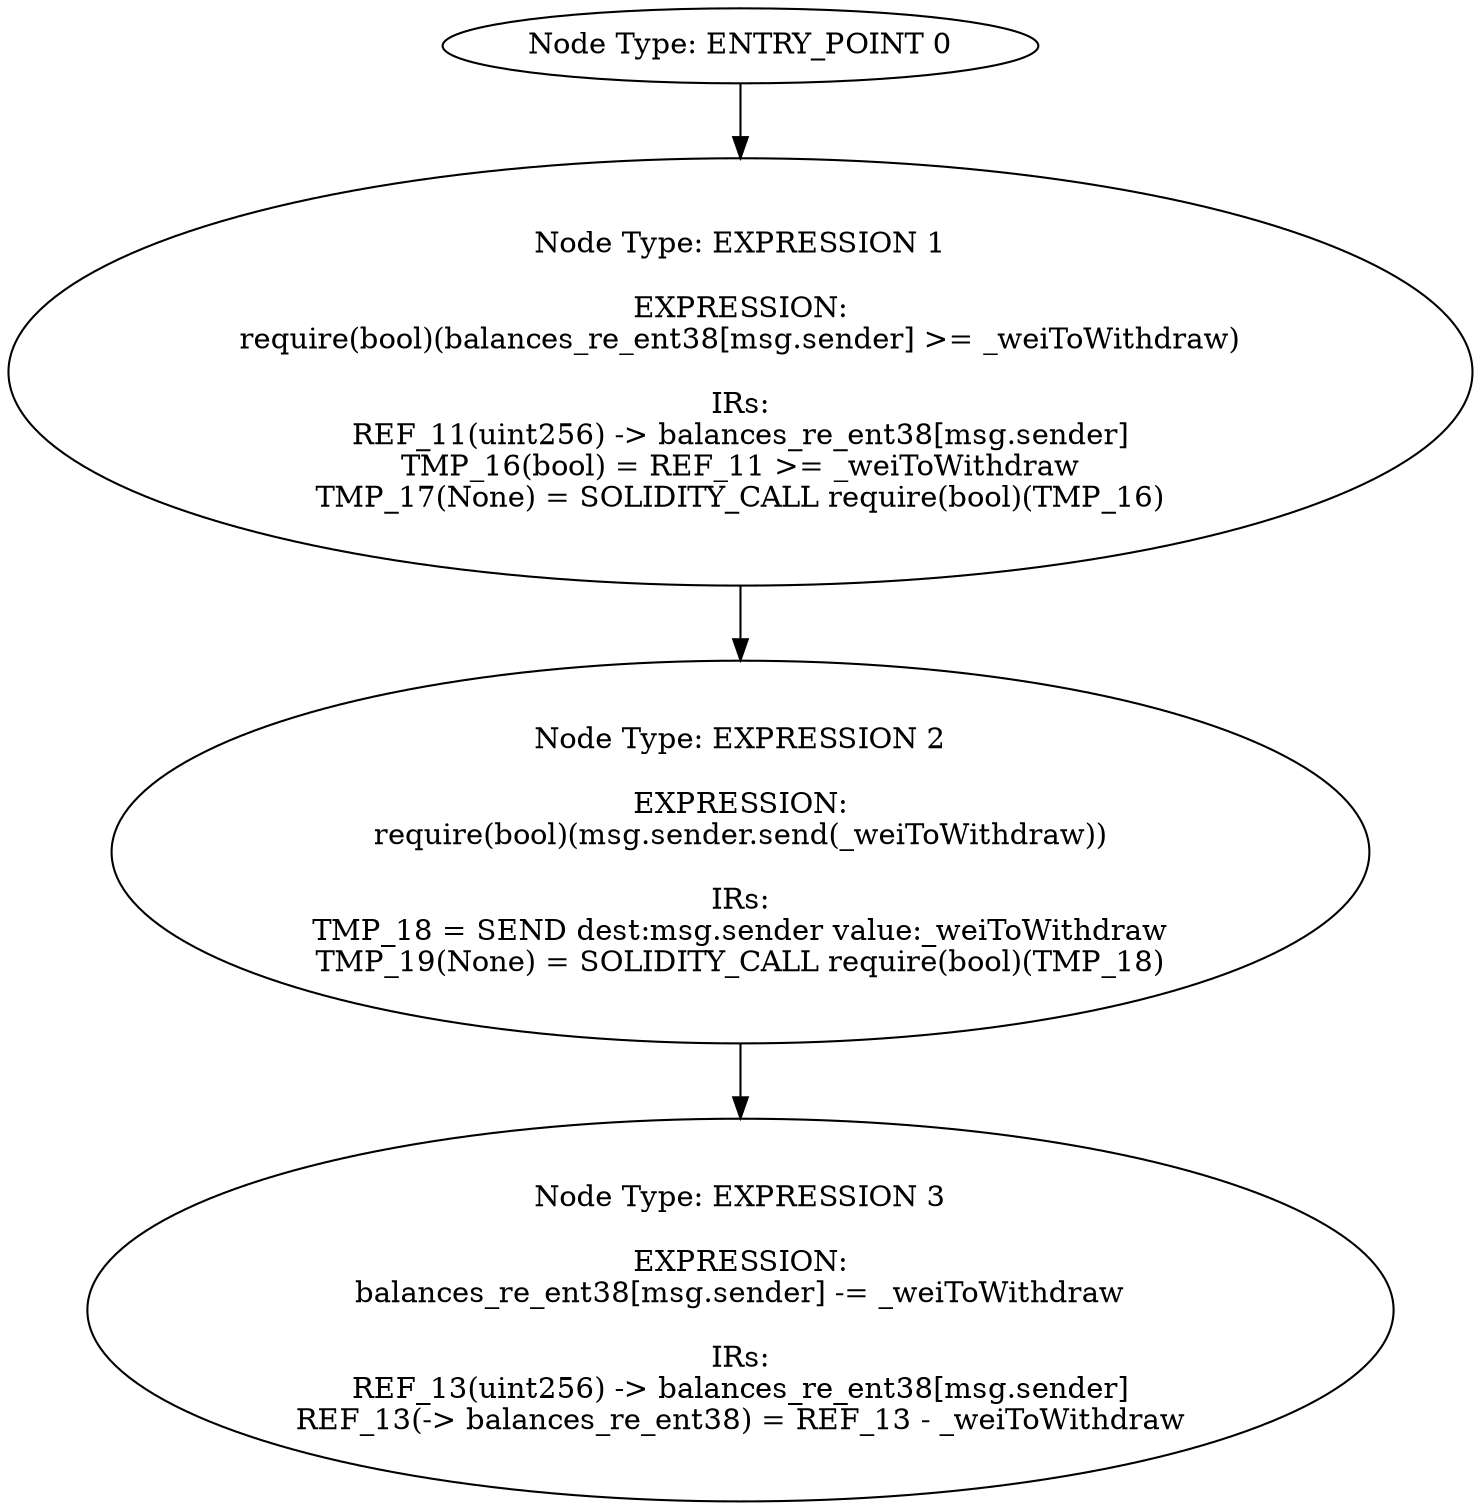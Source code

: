 digraph{
0[label="Node Type: ENTRY_POINT 0
"];
0->1;
1[label="Node Type: EXPRESSION 1

EXPRESSION:
require(bool)(balances_re_ent38[msg.sender] >= _weiToWithdraw)

IRs:
REF_11(uint256) -> balances_re_ent38[msg.sender]
TMP_16(bool) = REF_11 >= _weiToWithdraw
TMP_17(None) = SOLIDITY_CALL require(bool)(TMP_16)"];
1->2;
2[label="Node Type: EXPRESSION 2

EXPRESSION:
require(bool)(msg.sender.send(_weiToWithdraw))

IRs:
TMP_18 = SEND dest:msg.sender value:_weiToWithdraw
TMP_19(None) = SOLIDITY_CALL require(bool)(TMP_18)"];
2->3;
3[label="Node Type: EXPRESSION 3

EXPRESSION:
balances_re_ent38[msg.sender] -= _weiToWithdraw

IRs:
REF_13(uint256) -> balances_re_ent38[msg.sender]
REF_13(-> balances_re_ent38) = REF_13 - _weiToWithdraw"];
}
